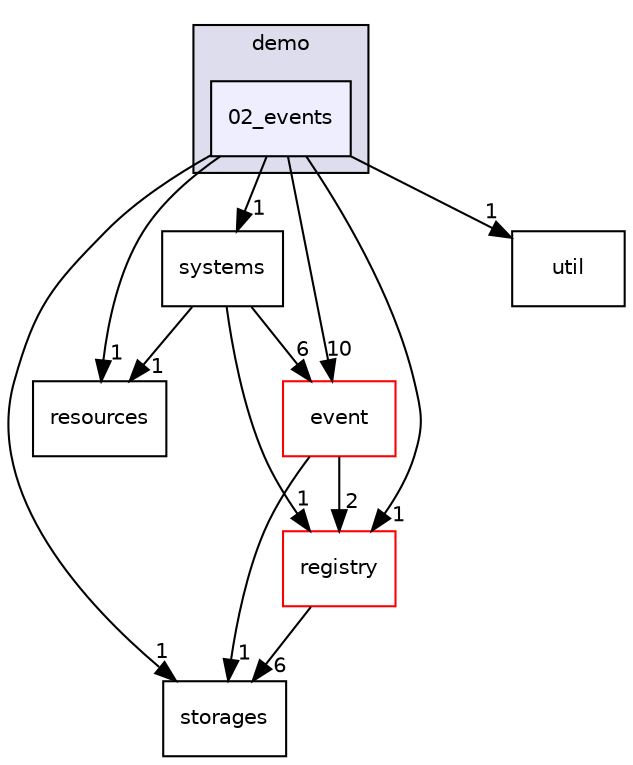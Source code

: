 digraph "src/ecstasy/integrations/sfml/demo/02_events" {
  compound=true
  node [ fontsize="10", fontname="Helvetica"];
  edge [ labelfontsize="10", labelfontname="Helvetica"];
  subgraph clusterdir_c01fc4cc10e0d58939200194d46ba02e {
    graph [ bgcolor="#ddddee", pencolor="black", label="demo" fontname="Helvetica", fontsize="10", URL="dir_c01fc4cc10e0d58939200194d46ba02e.html"]
  dir_23b6d9a034129b4fdcc47f0f79a02ad4 [shape=box, label="02_events", style="filled", fillcolor="#eeeeff", pencolor="black", URL="dir_23b6d9a034129b4fdcc47f0f79a02ad4.html"];
  }
  dir_d39b5e3b98d710191729c82e4f1d60c9 [shape=box label="resources" URL="dir_d39b5e3b98d710191729c82e4f1d60c9.html"];
  dir_4a1419ba0e8125a1fc6aeccf1492e850 [shape=box label="storages" URL="dir_4a1419ba0e8125a1fc6aeccf1492e850.html"];
  dir_30970fbe9de3918f98e58b7106d748f8 [shape=box label="systems" URL="dir_30970fbe9de3918f98e58b7106d748f8.html"];
  dir_27d9dd95bf0309eb27f3bb61fbabadeb [shape=box label="registry" fillcolor="white" style="filled" color="red" URL="dir_27d9dd95bf0309eb27f3bb61fbabadeb.html"];
  dir_183c73d974247df0fabaedf6b9eb94ef [shape=box label="event" fillcolor="white" style="filled" color="red" URL="dir_183c73d974247df0fabaedf6b9eb94ef.html"];
  dir_2de34326986a779f9fff4c0e99b551f8 [shape=box label="util" URL="dir_2de34326986a779f9fff4c0e99b551f8.html"];
  dir_23b6d9a034129b4fdcc47f0f79a02ad4->dir_d39b5e3b98d710191729c82e4f1d60c9 [headlabel="1", labeldistance=1.5 headhref="dir_000022_000008.html"];
  dir_23b6d9a034129b4fdcc47f0f79a02ad4->dir_4a1419ba0e8125a1fc6aeccf1492e850 [headlabel="1", labeldistance=1.5 headhref="dir_000022_000019.html"];
  dir_23b6d9a034129b4fdcc47f0f79a02ad4->dir_30970fbe9de3918f98e58b7106d748f8 [headlabel="1", labeldistance=1.5 headhref="dir_000022_000009.html"];
  dir_23b6d9a034129b4fdcc47f0f79a02ad4->dir_27d9dd95bf0309eb27f3bb61fbabadeb [headlabel="1", labeldistance=1.5 headhref="dir_000022_000014.html"];
  dir_23b6d9a034129b4fdcc47f0f79a02ad4->dir_183c73d974247df0fabaedf6b9eb94ef [headlabel="10", labeldistance=1.5 headhref="dir_000022_000003.html"];
  dir_23b6d9a034129b4fdcc47f0f79a02ad4->dir_2de34326986a779f9fff4c0e99b551f8 [headlabel="1", labeldistance=1.5 headhref="dir_000022_000010.html"];
  dir_30970fbe9de3918f98e58b7106d748f8->dir_d39b5e3b98d710191729c82e4f1d60c9 [headlabel="1", labeldistance=1.5 headhref="dir_000009_000008.html"];
  dir_30970fbe9de3918f98e58b7106d748f8->dir_27d9dd95bf0309eb27f3bb61fbabadeb [headlabel="1", labeldistance=1.5 headhref="dir_000009_000014.html"];
  dir_30970fbe9de3918f98e58b7106d748f8->dir_183c73d974247df0fabaedf6b9eb94ef [headlabel="6", labeldistance=1.5 headhref="dir_000009_000003.html"];
  dir_27d9dd95bf0309eb27f3bb61fbabadeb->dir_4a1419ba0e8125a1fc6aeccf1492e850 [headlabel="6", labeldistance=1.5 headhref="dir_000014_000019.html"];
  dir_183c73d974247df0fabaedf6b9eb94ef->dir_4a1419ba0e8125a1fc6aeccf1492e850 [headlabel="1", labeldistance=1.5 headhref="dir_000003_000019.html"];
  dir_183c73d974247df0fabaedf6b9eb94ef->dir_27d9dd95bf0309eb27f3bb61fbabadeb [headlabel="2", labeldistance=1.5 headhref="dir_000003_000014.html"];
}
